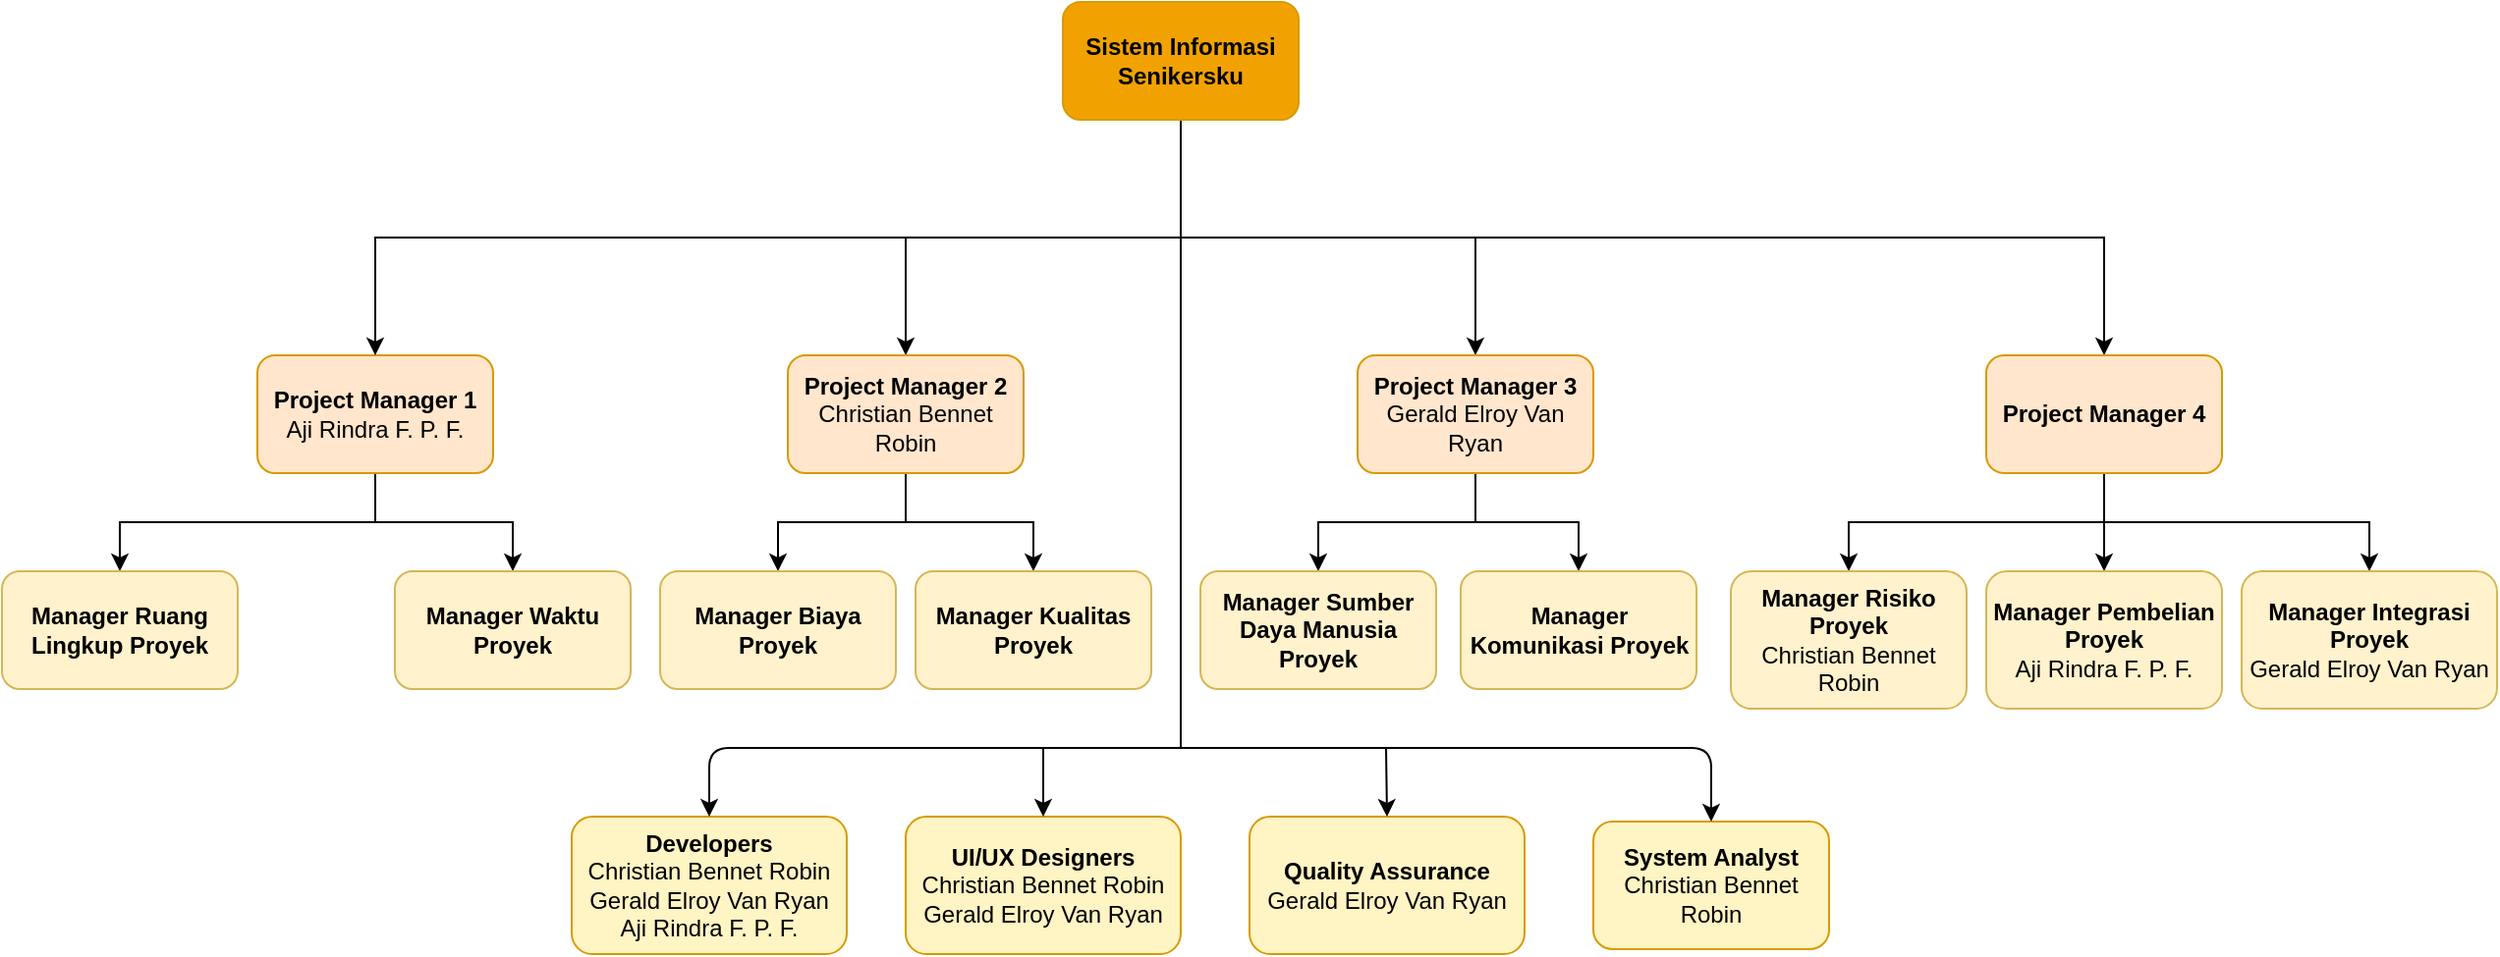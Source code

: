 <mxfile version="11.1.4" type="device"><diagram id="LJgf4YxZDM3o0tOq3veY" name="Page-1"><mxGraphModel dx="2580" dy="1015" grid="1" gridSize="10" guides="1" tooltips="1" connect="1" arrows="1" fold="1" page="1" pageScale="1" pageWidth="850" pageHeight="1100" math="0" shadow="0"><root><mxCell id="0"/><mxCell id="1" parent="0"/><mxCell id="TTysYsejEMiDA8RQgAwZ-20" style="edgeStyle=elbowEdgeStyle;rounded=0;orthogonalLoop=1;jettySize=auto;elbow=vertical;html=1;entryX=0.5;entryY=0;entryDx=0;entryDy=0;" parent="1" source="TTysYsejEMiDA8RQgAwZ-2" target="TTysYsejEMiDA8RQgAwZ-7" edge="1"><mxGeometry relative="1" as="geometry"/></mxCell><mxCell id="TTysYsejEMiDA8RQgAwZ-21" style="edgeStyle=elbowEdgeStyle;rounded=0;orthogonalLoop=1;jettySize=auto;elbow=vertical;html=1;entryX=0.5;entryY=0;entryDx=0;entryDy=0;" parent="1" source="TTysYsejEMiDA8RQgAwZ-2" target="TTysYsejEMiDA8RQgAwZ-8" edge="1"><mxGeometry relative="1" as="geometry"/></mxCell><mxCell id="TTysYsejEMiDA8RQgAwZ-2" value="Project Manager 1&lt;br&gt;&lt;span style=&quot;font-weight: normal&quot;&gt;Aji Rindra F. P. F.&lt;/span&gt;" style="rounded=1;whiteSpace=wrap;html=1;fontStyle=1;fillColor=#ffe6cc;strokeColor=#d79b00;" parent="1" vertex="1"><mxGeometry x="-170" y="340" width="120" height="60" as="geometry"/></mxCell><mxCell id="TTysYsejEMiDA8RQgAwZ-16" style="rounded=0;orthogonalLoop=1;jettySize=auto;html=1;entryX=0.5;entryY=0;entryDx=0;entryDy=0;edgeStyle=elbowEdgeStyle;elbow=vertical;" parent="1" source="TTysYsejEMiDA8RQgAwZ-3" target="TTysYsejEMiDA8RQgAwZ-2" edge="1"><mxGeometry relative="1" as="geometry"/></mxCell><mxCell id="TTysYsejEMiDA8RQgAwZ-17" style="edgeStyle=elbowEdgeStyle;rounded=0;orthogonalLoop=1;jettySize=auto;elbow=vertical;html=1;entryX=0.5;entryY=0;entryDx=0;entryDy=0;" parent="1" source="TTysYsejEMiDA8RQgAwZ-3" target="TTysYsejEMiDA8RQgAwZ-4" edge="1"><mxGeometry relative="1" as="geometry"/></mxCell><mxCell id="TTysYsejEMiDA8RQgAwZ-18" style="edgeStyle=elbowEdgeStyle;rounded=0;orthogonalLoop=1;jettySize=auto;elbow=vertical;html=1;entryX=0.5;entryY=0;entryDx=0;entryDy=0;" parent="1" source="TTysYsejEMiDA8RQgAwZ-3" target="TTysYsejEMiDA8RQgAwZ-6" edge="1"><mxGeometry relative="1" as="geometry"/></mxCell><mxCell id="TTysYsejEMiDA8RQgAwZ-19" style="edgeStyle=elbowEdgeStyle;rounded=0;orthogonalLoop=1;jettySize=auto;elbow=vertical;html=1;entryX=0.5;entryY=0;entryDx=0;entryDy=0;" parent="1" source="TTysYsejEMiDA8RQgAwZ-3" target="TTysYsejEMiDA8RQgAwZ-5" edge="1"><mxGeometry relative="1" as="geometry"/></mxCell><mxCell id="TTysYsejEMiDA8RQgAwZ-3" value="Sistem Informasi&lt;br&gt;Senikersku" style="rounded=1;whiteSpace=wrap;html=1;fontStyle=1;fillColor=#F2A200;strokeColor=#d79b00;" parent="1" vertex="1"><mxGeometry x="240" y="160" width="120" height="60" as="geometry"/></mxCell><mxCell id="TTysYsejEMiDA8RQgAwZ-22" style="edgeStyle=elbowEdgeStyle;rounded=0;orthogonalLoop=1;jettySize=auto;elbow=vertical;html=1;entryX=0.5;entryY=0;entryDx=0;entryDy=0;" parent="1" source="TTysYsejEMiDA8RQgAwZ-4" target="TTysYsejEMiDA8RQgAwZ-9" edge="1"><mxGeometry relative="1" as="geometry"/></mxCell><mxCell id="TTysYsejEMiDA8RQgAwZ-23" style="edgeStyle=elbowEdgeStyle;rounded=0;orthogonalLoop=1;jettySize=auto;elbow=vertical;html=1;entryX=0.5;entryY=0;entryDx=0;entryDy=0;" parent="1" source="TTysYsejEMiDA8RQgAwZ-4" target="TTysYsejEMiDA8RQgAwZ-10" edge="1"><mxGeometry relative="1" as="geometry"/></mxCell><mxCell id="TTysYsejEMiDA8RQgAwZ-4" value="Project Manager 2&lt;br&gt;&lt;span style=&quot;font-weight: normal&quot;&gt;Christian Bennet Robin&lt;/span&gt;" style="rounded=1;whiteSpace=wrap;html=1;fontStyle=1;fillColor=#ffe6cc;strokeColor=#d79b00;" parent="1" vertex="1"><mxGeometry x="100" y="340" width="120" height="60" as="geometry"/></mxCell><mxCell id="TTysYsejEMiDA8RQgAwZ-27" style="edgeStyle=elbowEdgeStyle;rounded=0;orthogonalLoop=1;jettySize=auto;elbow=vertical;html=1;entryX=0.5;entryY=0;entryDx=0;entryDy=0;" parent="1" source="TTysYsejEMiDA8RQgAwZ-5" target="TTysYsejEMiDA8RQgAwZ-14" edge="1"><mxGeometry relative="1" as="geometry"/></mxCell><mxCell id="TTysYsejEMiDA8RQgAwZ-28" style="edgeStyle=elbowEdgeStyle;rounded=0;orthogonalLoop=1;jettySize=auto;elbow=vertical;html=1;entryX=0.5;entryY=0;entryDx=0;entryDy=0;" parent="1" source="TTysYsejEMiDA8RQgAwZ-5" target="TTysYsejEMiDA8RQgAwZ-13" edge="1"><mxGeometry relative="1" as="geometry"/></mxCell><mxCell id="TTysYsejEMiDA8RQgAwZ-29" style="edgeStyle=elbowEdgeStyle;rounded=0;orthogonalLoop=1;jettySize=auto;elbow=vertical;html=1;entryX=0.5;entryY=0;entryDx=0;entryDy=0;" parent="1" source="TTysYsejEMiDA8RQgAwZ-5" target="TTysYsejEMiDA8RQgAwZ-15" edge="1"><mxGeometry relative="1" as="geometry"/></mxCell><mxCell id="TTysYsejEMiDA8RQgAwZ-5" value="Project Manager 4&lt;br&gt;" style="rounded=1;whiteSpace=wrap;html=1;fontStyle=1;fillColor=#ffe6cc;strokeColor=#d79b00;" parent="1" vertex="1"><mxGeometry x="710" y="340" width="120" height="60" as="geometry"/></mxCell><mxCell id="TTysYsejEMiDA8RQgAwZ-25" style="edgeStyle=elbowEdgeStyle;rounded=0;orthogonalLoop=1;jettySize=auto;elbow=vertical;html=1;entryX=0.5;entryY=0;entryDx=0;entryDy=0;" parent="1" source="TTysYsejEMiDA8RQgAwZ-6" target="TTysYsejEMiDA8RQgAwZ-11" edge="1"><mxGeometry relative="1" as="geometry"/></mxCell><mxCell id="TTysYsejEMiDA8RQgAwZ-26" style="edgeStyle=elbowEdgeStyle;rounded=0;orthogonalLoop=1;jettySize=auto;elbow=vertical;html=1;entryX=0.5;entryY=0;entryDx=0;entryDy=0;" parent="1" source="TTysYsejEMiDA8RQgAwZ-6" target="TTysYsejEMiDA8RQgAwZ-12" edge="1"><mxGeometry relative="1" as="geometry"/></mxCell><mxCell id="TTysYsejEMiDA8RQgAwZ-6" value="Project Manager 3&lt;br&gt;&lt;span style=&quot;font-weight: normal&quot;&gt;Gerald Elroy Van Ryan&lt;/span&gt;" style="rounded=1;whiteSpace=wrap;html=1;fontStyle=1;fillColor=#ffe6cc;strokeColor=#d79b00;" parent="1" vertex="1"><mxGeometry x="390" y="340" width="120" height="60" as="geometry"/></mxCell><mxCell id="TTysYsejEMiDA8RQgAwZ-7" value="Manager Ruang Lingkup Proyek" style="rounded=1;whiteSpace=wrap;html=1;fontStyle=1;fillColor=#fff2cc;strokeColor=#d6b656;" parent="1" vertex="1"><mxGeometry x="-300" y="450" width="120" height="60" as="geometry"/></mxCell><mxCell id="TTysYsejEMiDA8RQgAwZ-8" value="Manager Waktu Proyek" style="rounded=1;whiteSpace=wrap;html=1;fontStyle=1;fillColor=#fff2cc;strokeColor=#d6b656;" parent="1" vertex="1"><mxGeometry x="-100" y="450" width="120" height="60" as="geometry"/></mxCell><mxCell id="TTysYsejEMiDA8RQgAwZ-9" value="Manager Biaya Proyek" style="rounded=1;whiteSpace=wrap;html=1;fontStyle=1;fillColor=#fff2cc;strokeColor=#d6b656;" parent="1" vertex="1"><mxGeometry x="35" y="450" width="120" height="60" as="geometry"/></mxCell><mxCell id="TTysYsejEMiDA8RQgAwZ-10" value="Manager Kualitas Proyek" style="rounded=1;whiteSpace=wrap;html=1;fontStyle=1;fillColor=#fff2cc;strokeColor=#d6b656;" parent="1" vertex="1"><mxGeometry x="165" y="450" width="120" height="60" as="geometry"/></mxCell><mxCell id="TTysYsejEMiDA8RQgAwZ-11" value="Manager Sumber Daya Manusia Proyek" style="rounded=1;whiteSpace=wrap;html=1;fontStyle=1;fillColor=#fff2cc;strokeColor=#d6b656;" parent="1" vertex="1"><mxGeometry x="310" y="450" width="120" height="60" as="geometry"/></mxCell><mxCell id="TTysYsejEMiDA8RQgAwZ-12" value="Manager Komunikasi Proyek" style="rounded=1;whiteSpace=wrap;html=1;fontStyle=1;fillColor=#fff2cc;strokeColor=#d6b656;" parent="1" vertex="1"><mxGeometry x="442.5" y="450" width="120" height="60" as="geometry"/></mxCell><mxCell id="TTysYsejEMiDA8RQgAwZ-13" value="Manager Risiko Proyek&lt;br&gt;&lt;span style=&quot;font-weight: 400&quot;&gt;Christian Bennet Robin&lt;/span&gt;" style="rounded=1;whiteSpace=wrap;html=1;fontStyle=1;fillColor=#fff2cc;strokeColor=#d6b656;" parent="1" vertex="1"><mxGeometry x="580" y="450" width="120" height="70" as="geometry"/></mxCell><mxCell id="TTysYsejEMiDA8RQgAwZ-14" value="Manager Pembelian Proyek&lt;br&gt;&lt;span style=&quot;font-weight: 400&quot;&gt;Aji Rindra F. P. F.&lt;/span&gt;" style="rounded=1;whiteSpace=wrap;html=1;fontStyle=1;fillColor=#fff2cc;strokeColor=#d6b656;" parent="1" vertex="1"><mxGeometry x="710" y="450" width="120" height="70" as="geometry"/></mxCell><mxCell id="TTysYsejEMiDA8RQgAwZ-15" value="Manager Integrasi Proyek&lt;br&gt;&lt;span style=&quot;font-weight: 400&quot;&gt;Gerald Elroy Van Ryan&lt;/span&gt;" style="rounded=1;whiteSpace=wrap;html=1;fontStyle=1;fillColor=#fff2cc;strokeColor=#d6b656;" parent="1" vertex="1"><mxGeometry x="840" y="450" width="130" height="70" as="geometry"/></mxCell><mxCell id="TTysYsejEMiDA8RQgAwZ-32" value="Quality Assurance&lt;br&gt;&lt;span style=&quot;font-weight: 400&quot;&gt;Gerald Elroy Van Ryan&lt;/span&gt;" style="rounded=1;whiteSpace=wrap;html=1;fontStyle=1;fillColor=#FFF4C3;strokeColor=#d79b00;" parent="1" vertex="1"><mxGeometry x="335" y="575" width="140" height="70" as="geometry"/></mxCell><mxCell id="TTysYsejEMiDA8RQgAwZ-35" value="Developers&lt;br&gt;&lt;span style=&quot;font-weight: 400&quot;&gt;Christian Bennet Robin&lt;br&gt;&lt;/span&gt;&lt;span style=&quot;font-weight: 400&quot;&gt;Gerald Elroy Van Ryan&lt;br&gt;Aji Rindra F. P. F.&lt;br&gt;&lt;/span&gt;" style="rounded=1;whiteSpace=wrap;html=1;fontStyle=1;fillColor=#FFF4C3;strokeColor=#d79b00;" parent="1" vertex="1"><mxGeometry x="-10" y="575" width="140" height="70" as="geometry"/></mxCell><mxCell id="TTysYsejEMiDA8RQgAwZ-43" value="System Analyst&lt;br&gt;&lt;span style=&quot;font-weight: 400&quot;&gt;Christian Bennet Robin&lt;/span&gt;" style="rounded=1;whiteSpace=wrap;html=1;fontStyle=1;fillColor=#FFF4C3;strokeColor=#d79b00;" parent="1" vertex="1"><mxGeometry x="510" y="577.5" width="120" height="65" as="geometry"/></mxCell><mxCell id="DIkIxtnIWi8v0mpco8BO-3" value="UI/UX Designers&lt;br&gt;&lt;span style=&quot;font-weight: 400&quot;&gt;Christian Bennet Robin&lt;br&gt;&lt;/span&gt;&lt;span style=&quot;font-weight: 400&quot;&gt;Gerald Elroy Van Ryan&lt;/span&gt;" style="rounded=1;whiteSpace=wrap;html=1;fontStyle=1;fillColor=#FFF4C3;strokeColor=#d79b00;" vertex="1" parent="1"><mxGeometry x="160" y="575" width="140" height="70" as="geometry"/></mxCell><mxCell id="DIkIxtnIWi8v0mpco8BO-4" value="" style="endArrow=none;html=1;" edge="1" parent="1"><mxGeometry width="50" height="50" relative="1" as="geometry"><mxPoint x="300" y="540" as="sourcePoint"/><mxPoint x="300" y="280" as="targetPoint"/></mxGeometry></mxCell><mxCell id="DIkIxtnIWi8v0mpco8BO-5" value="" style="endArrow=classic;html=1;entryX=0.5;entryY=0;entryDx=0;entryDy=0;" edge="1" parent="1" target="TTysYsejEMiDA8RQgAwZ-32"><mxGeometry width="50" height="50" relative="1" as="geometry"><mxPoint x="404.5" y="540" as="sourcePoint"/><mxPoint x="404.5" y="570" as="targetPoint"/></mxGeometry></mxCell><mxCell id="DIkIxtnIWi8v0mpco8BO-6" value="" style="endArrow=classic;html=1;entryX=0.5;entryY=0;entryDx=0;entryDy=0;" edge="1" parent="1" target="DIkIxtnIWi8v0mpco8BO-3"><mxGeometry width="50" height="50" relative="1" as="geometry"><mxPoint x="230" y="540" as="sourcePoint"/><mxPoint x="275" y="499.5" as="targetPoint"/></mxGeometry></mxCell><mxCell id="DIkIxtnIWi8v0mpco8BO-7" value="" style="endArrow=classic;html=1;entryX=0.5;entryY=0;entryDx=0;entryDy=0;" edge="1" parent="1" target="TTysYsejEMiDA8RQgAwZ-43"><mxGeometry width="50" height="50" relative="1" as="geometry"><mxPoint x="300" y="540" as="sourcePoint"/><mxPoint x="390" y="510" as="targetPoint"/><Array as="points"><mxPoint x="570" y="540"/></Array></mxGeometry></mxCell><mxCell id="DIkIxtnIWi8v0mpco8BO-11" value="" style="endArrow=classic;html=1;entryX=0.5;entryY=0;entryDx=0;entryDy=0;" edge="1" parent="1" target="TTysYsejEMiDA8RQgAwZ-35"><mxGeometry width="50" height="50" relative="1" as="geometry"><mxPoint x="300" y="540" as="sourcePoint"/><mxPoint x="-250" y="670" as="targetPoint"/><Array as="points"><mxPoint x="60" y="540"/></Array></mxGeometry></mxCell></root></mxGraphModel></diagram></mxfile>